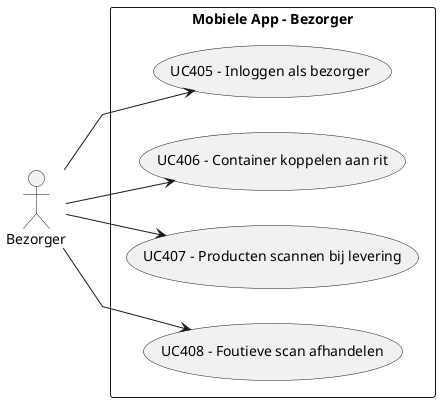 @startuml
left to right direction
skinparam linetype polyline
actor Bezorger

rectangle "Mobiele App - Bezorger" {
  Bezorger --> (UC405 - Inloggen als bezorger)
  Bezorger --> (UC406 - Container koppelen aan rit)
  Bezorger --> (UC407 - Producten scannen bij levering)
  Bezorger --> (UC408 - Foutieve scan afhandelen)
}

@enduml